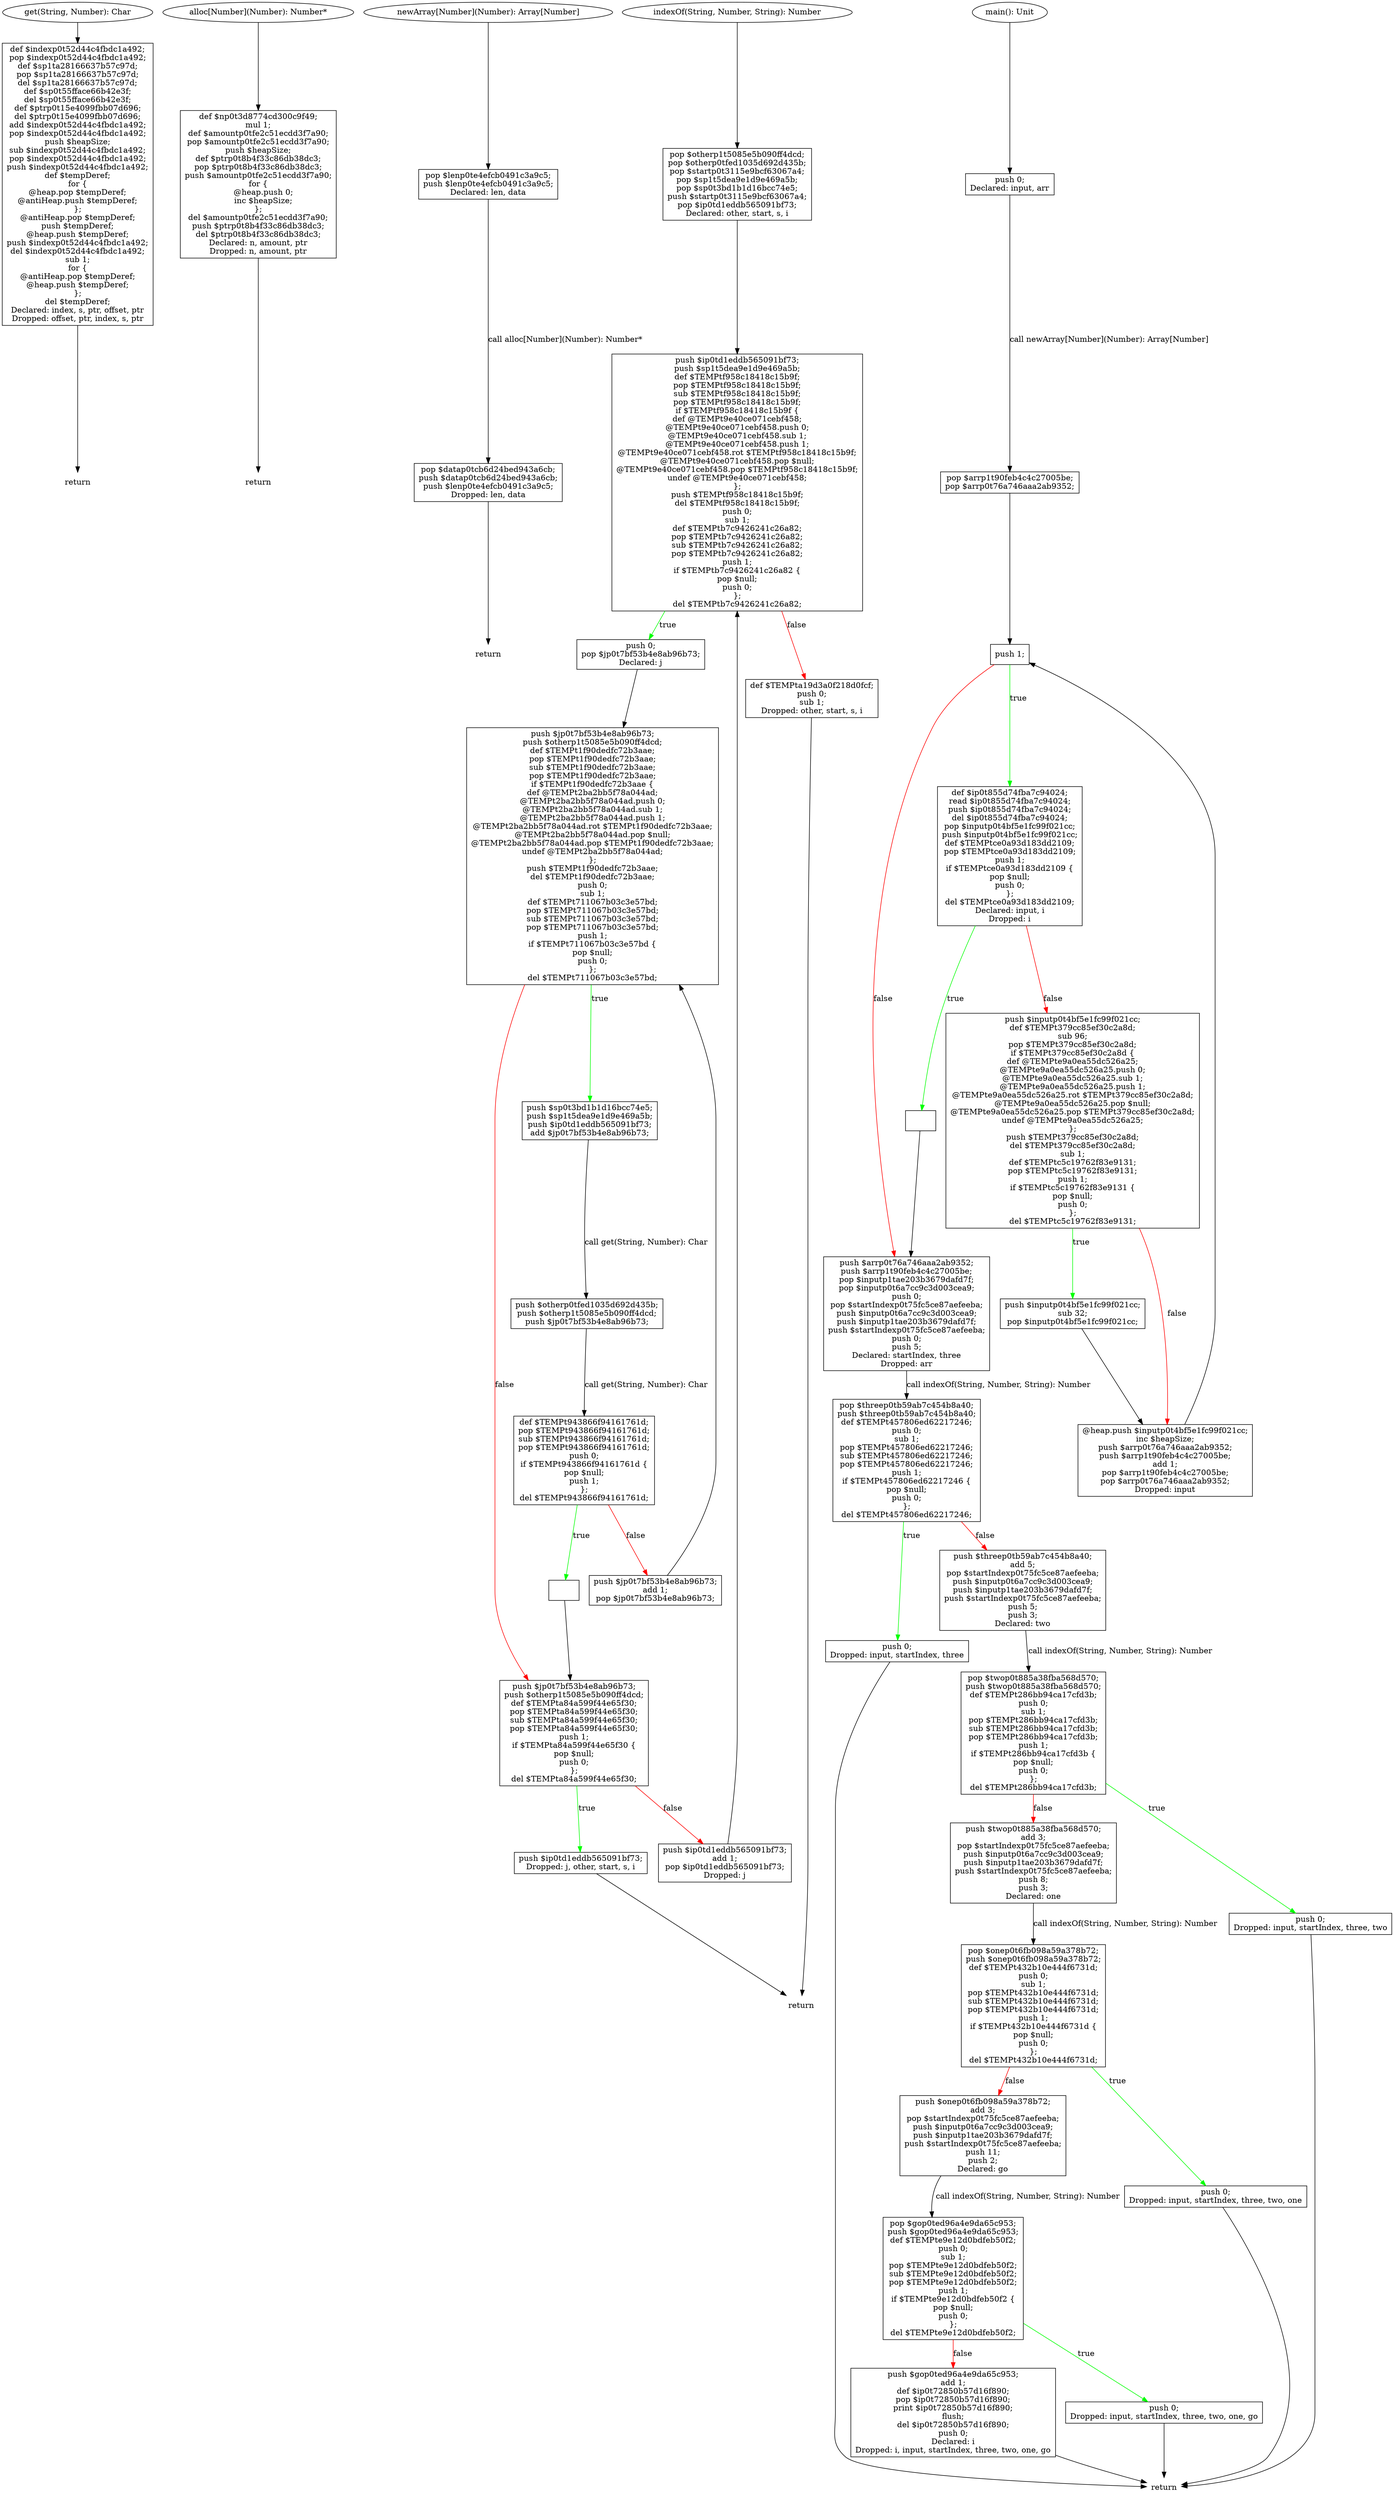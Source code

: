 digraph G { subgraph get {
rankdir=LR;
1012583408 [label="get(String, Number): Char"];
t6abeb87af18022d2 [shape=plaintext, label=return];
t8778c37ddbceeac9 [label="def $indexp0t52d44c4fbdc1a492;\npop $indexp0t52d44c4fbdc1a492;\ndef $sp1ta28166637b57c97d;\npop $sp1ta28166637b57c97d;\ndel $sp1ta28166637b57c97d;\ndef $sp0t55fface66b42e3f;\ndel $sp0t55fface66b42e3f;\ndef $ptrp0t15e4099fbb07d696;\ndel $ptrp0t15e4099fbb07d696;\nadd $indexp0t52d44c4fbdc1a492;\npop $indexp0t52d44c4fbdc1a492;\npush $heapSize;\nsub $indexp0t52d44c4fbdc1a492;\npop $indexp0t52d44c4fbdc1a492;\npush $indexp0t52d44c4fbdc1a492;\ndef $tempDeref;\nfor {\n@heap.pop $tempDeref;\n@antiHeap.push $tempDeref;\n};\n@antiHeap.pop $tempDeref;\npush $tempDeref;\n@heap.push $tempDeref;\npush $indexp0t52d44c4fbdc1a492;\ndel $indexp0t52d44c4fbdc1a492;\nsub 1;\nfor {\n@antiHeap.pop $tempDeref;\n@heap.push $tempDeref;\n};\ndel $tempDeref;\nDeclared: index, s, ptr, offset, ptr\nDropped: offset, ptr, index, s, ptr" shape=box];
1012583408 -> t8778c37ddbceeac9;
t8778c37ddbceeac9 -> t6abeb87af18022d2;
}

subgraph alloc {
rankdir=LR;
396209919 [label="alloc[Number](Number): Number*"];
te6cfbb1ea21748d [shape=plaintext, label=return];
te66db16eacd2f1f0 [label="def $np0t3d8774cd300c9f49;\nmul 1;\ndef $amountp0tfe2c51ecdd3f7a90;\npop $amountp0tfe2c51ecdd3f7a90;\npush $heapSize;\ndef $ptrp0t8b4f33c86db38dc3;\npop $ptrp0t8b4f33c86db38dc3;\npush $amountp0tfe2c51ecdd3f7a90;\nfor {\n    @heap.push 0;\n    inc $heapSize;\n};\ndel $amountp0tfe2c51ecdd3f7a90;\npush $ptrp0t8b4f33c86db38dc3;\ndel $ptrp0t8b4f33c86db38dc3;\nDeclared: n, amount, ptr\nDropped: n, amount, ptr" shape=box];
396209919 -> te66db16eacd2f1f0;
te66db16eacd2f1f0 -> te6cfbb1ea21748d;
}

subgraph newArray {
rankdir=LR;
1889437795 [label="newArray[Number](Number): Array[Number]"];
t83e3138ff269287e [shape=plaintext, label=return];
tea116029bdc2b0a2 [label="pop $lenp0te4efcb0491c3a9c5;\npush $lenp0te4efcb0491c3a9c5;\nDeclared: len, data" shape=box];
t9badf2f6c452a280 [label="pop $datap0tcb6d24bed943a6cb;\npush $datap0tcb6d24bed943a6cb;\npush $lenp0te4efcb0491c3a9c5;\nDropped: len, data" shape=box];
1889437795 -> tea116029bdc2b0a2;
tea116029bdc2b0a2 -> t9badf2f6c452a280 [label="call alloc[Number](Number): Number*"];
t9badf2f6c452a280 -> t83e3138ff269287e;
}

subgraph indexOf {
rankdir=LR;
1944283079 [label="indexOf(String, Number, String): Number"];
t8c358ea26ade51b4 [shape=plaintext, label=return];
t4ad2b876b5d31734 [label="pop $otherp1t5085e5b090ff4dcd;\npop $otherp0tfed1035d692d435b;\npop $startp0t3115e9bcf63067a4;\npop $sp1t5dea9e1d9e469a5b;\npop $sp0t3bd1b1d16bcc74e5;\npush $startp0t3115e9bcf63067a4;\npop $ip0td1eddb565091bf73;\nDeclared: other, start, s, i" shape=box];
t2a8fbbaac1f0d565 [label="push $ip0td1eddb565091bf73;\npush $sp1t5dea9e1d9e469a5b;\ndef $TEMPtf958c18418c15b9f;\npop $TEMPtf958c18418c15b9f;\nsub $TEMPtf958c18418c15b9f;\npop $TEMPtf958c18418c15b9f;\nif $TEMPtf958c18418c15b9f {\ndef @TEMPt9e40ce071cebf458;\n@TEMPt9e40ce071cebf458.push 0;\n@TEMPt9e40ce071cebf458.sub 1;\n@TEMPt9e40ce071cebf458.push 1;\n@TEMPt9e40ce071cebf458.rot $TEMPtf958c18418c15b9f;\n@TEMPt9e40ce071cebf458.pop $null;\n@TEMPt9e40ce071cebf458.pop $TEMPtf958c18418c15b9f;\nundef @TEMPt9e40ce071cebf458;\n};\npush $TEMPtf958c18418c15b9f;\ndel $TEMPtf958c18418c15b9f;\npush 0;\nsub 1;\ndef $TEMPtb7c9426241c26a82;\npop $TEMPtb7c9426241c26a82;\nsub $TEMPtb7c9426241c26a82;\npop $TEMPtb7c9426241c26a82;\npush 1;\nif $TEMPtb7c9426241c26a82 {\npop $null;\npush 0;\n};\ndel $TEMPtb7c9426241c26a82;" shape=box];
t746edac2ab4aaa6c [label="push 0;\npop $jp0t7bf53b4e8ab96b73;\nDeclared: j" shape=box];
t79b5858369739ded [label="push $jp0t7bf53b4e8ab96b73;\npush $otherp1t5085e5b090ff4dcd;\ndef $TEMPt1f90dedfc72b3aae;\npop $TEMPt1f90dedfc72b3aae;\nsub $TEMPt1f90dedfc72b3aae;\npop $TEMPt1f90dedfc72b3aae;\nif $TEMPt1f90dedfc72b3aae {\ndef @TEMPt2ba2bb5f78a044ad;\n@TEMPt2ba2bb5f78a044ad.push 0;\n@TEMPt2ba2bb5f78a044ad.sub 1;\n@TEMPt2ba2bb5f78a044ad.push 1;\n@TEMPt2ba2bb5f78a044ad.rot $TEMPt1f90dedfc72b3aae;\n@TEMPt2ba2bb5f78a044ad.pop $null;\n@TEMPt2ba2bb5f78a044ad.pop $TEMPt1f90dedfc72b3aae;\nundef @TEMPt2ba2bb5f78a044ad;\n};\npush $TEMPt1f90dedfc72b3aae;\ndel $TEMPt1f90dedfc72b3aae;\npush 0;\nsub 1;\ndef $TEMPt711067b03c3e57bd;\npop $TEMPt711067b03c3e57bd;\nsub $TEMPt711067b03c3e57bd;\npop $TEMPt711067b03c3e57bd;\npush 1;\nif $TEMPt711067b03c3e57bd {\npop $null;\npush 0;\n};\ndel $TEMPt711067b03c3e57bd;" shape=box];
t1ee3b9b49560132a [label="push $sp0t3bd1b1d16bcc74e5;\npush $sp1t5dea9e1d9e469a5b;\npush $ip0td1eddb565091bf73;\nadd $jp0t7bf53b4e8ab96b73;" shape=box];
t7187da5c91d5ea56 [label="push $otherp0tfed1035d692d435b;\npush $otherp1t5085e5b090ff4dcd;\npush $jp0t7bf53b4e8ab96b73;" shape=box];
t23a135ddb31a29fb [label="def $TEMPt943866f94161761d;\npop $TEMPt943866f94161761d;\nsub $TEMPt943866f94161761d;\npop $TEMPt943866f94161761d;\npush 0;\nif $TEMPt943866f94161761d {\npop $null;\npush 1;\n};\ndel $TEMPt943866f94161761d;" shape=box];
td0786a7449b0979a [label="" shape=box];
t9d46d81e3eaeee44 [label="push $jp0t7bf53b4e8ab96b73;\npush $otherp1t5085e5b090ff4dcd;\ndef $TEMPta84a599f44e65f30;\npop $TEMPta84a599f44e65f30;\nsub $TEMPta84a599f44e65f30;\npop $TEMPta84a599f44e65f30;\npush 1;\nif $TEMPta84a599f44e65f30 {\npop $null;\npush 0;\n};\ndel $TEMPta84a599f44e65f30;" shape=box];
tf2cbec325307341b [label="push $ip0td1eddb565091bf73;\nDropped: j, other, start, s, i" shape=box];
td8dc71ed25ec3db2 [label="push $ip0td1eddb565091bf73;\nadd 1;\npop $ip0td1eddb565091bf73;\nDropped: j" shape=box];
tf06c511aa16a8d59 [label="push $jp0t7bf53b4e8ab96b73;\nadd 1;\npop $jp0t7bf53b4e8ab96b73;" shape=box];
t1a4723e31b09e6c1 [label="def $TEMPta19d3a0f218d0fcf;\npush 0;\nsub 1;\nDropped: other, start, s, i" shape=box];
1944283079 -> t4ad2b876b5d31734;
t4ad2b876b5d31734 -> t2a8fbbaac1f0d565;
t2a8fbbaac1f0d565 -> t746edac2ab4aaa6c [label=true color=green];
t2a8fbbaac1f0d565 -> t1a4723e31b09e6c1 [label=false color=red];
t746edac2ab4aaa6c -> t79b5858369739ded;
t79b5858369739ded -> t1ee3b9b49560132a [label=true color=green];
t79b5858369739ded -> t9d46d81e3eaeee44 [label=false color=red];
t1ee3b9b49560132a -> t7187da5c91d5ea56 [label="call get(String, Number): Char"];
t7187da5c91d5ea56 -> t23a135ddb31a29fb [label="call get(String, Number): Char"];
t23a135ddb31a29fb -> td0786a7449b0979a [label=true color=green];
t23a135ddb31a29fb -> tf06c511aa16a8d59 [label=false color=red];
td0786a7449b0979a -> t9d46d81e3eaeee44;
t9d46d81e3eaeee44 -> tf2cbec325307341b [label=true color=green];
t9d46d81e3eaeee44 -> td8dc71ed25ec3db2 [label=false color=red];
tf2cbec325307341b -> t8c358ea26ade51b4;
td8dc71ed25ec3db2 -> t2a8fbbaac1f0d565;
tf06c511aa16a8d59 -> t79b5858369739ded;
t1a4723e31b09e6c1 -> t8c358ea26ade51b4;
}

subgraph main {
rankdir=LR;
1211053195 [label="main(): Unit"];
td1a771173cedb3d8 [shape=plaintext, label=return];
t2d14fb74ece393f6 [label="push 0;\nDeclared: input, arr" shape=box];
tfc467746e3e2e7bf [label="pop $arrp1t90feb4c4c27005be;\npop $arrp0t76a746aaa2ab9352;" shape=box];
t46bd4fe84763a435 [label="push 1;" shape=box];
teb3d7ff7ddcda7bb [label="def $ip0t855d74fba7c94024;\nread $ip0t855d74fba7c94024;\npush $ip0t855d74fba7c94024;\ndel $ip0t855d74fba7c94024;\npop $inputp0t4bf5e1fc99f021cc;\npush $inputp0t4bf5e1fc99f021cc;\ndef $TEMPtce0a93d183dd2109;\npop $TEMPtce0a93d183dd2109;\npush 1;\nif $TEMPtce0a93d183dd2109 {\npop $null;\npush 0;\n};\ndel $TEMPtce0a93d183dd2109;\nDeclared: input, i\nDropped: i" shape=box];
t66248d8681d21b04 [label="" shape=box];
t1ab4bd88bfc6ba05 [label="push $arrp0t76a746aaa2ab9352;\npush $arrp1t90feb4c4c27005be;\npop $inputp1tae203b3679dafd7f;\npop $inputp0t6a7cc9c3d003cea9;\npush 0;\npop $startIndexp0t75fc5ce87aefeeba;\npush $inputp0t6a7cc9c3d003cea9;\npush $inputp1tae203b3679dafd7f;\npush $startIndexp0t75fc5ce87aefeeba;\npush 0;\npush 5;\nDeclared: startIndex, three\nDropped: arr" shape=box];
t2e3faa0d2216874c [label="pop $threep0tb59ab7c454b8a40;\npush $threep0tb59ab7c454b8a40;\ndef $TEMPt457806ed62217246;\npush 0;\nsub 1;\npop $TEMPt457806ed62217246;\nsub $TEMPt457806ed62217246;\npop $TEMPt457806ed62217246;\npush 1;\nif $TEMPt457806ed62217246 {\npop $null;\npush 0;\n};\ndel $TEMPt457806ed62217246;" shape=box];
t3e9247189fe9032 [label="push 0;\nDropped: input, startIndex, three" shape=box];
tfd021ee586d26d16 [label="push $threep0tb59ab7c454b8a40;\nadd 5;\npop $startIndexp0t75fc5ce87aefeeba;\npush $inputp0t6a7cc9c3d003cea9;\npush $inputp1tae203b3679dafd7f;\npush $startIndexp0t75fc5ce87aefeeba;\npush 5;\npush 3;\nDeclared: two" shape=box];
tadae99fb67a9edf9 [label="pop $twop0t885a38fba568d570;\npush $twop0t885a38fba568d570;\ndef $TEMPt286bb94ca17cfd3b;\npush 0;\nsub 1;\npop $TEMPt286bb94ca17cfd3b;\nsub $TEMPt286bb94ca17cfd3b;\npop $TEMPt286bb94ca17cfd3b;\npush 1;\nif $TEMPt286bb94ca17cfd3b {\npop $null;\npush 0;\n};\ndel $TEMPt286bb94ca17cfd3b;" shape=box];
ta20adf6b4652a000 [label="push 0;\nDropped: input, startIndex, three, two" shape=box];
tcbe015ac084de3dc [label="push $twop0t885a38fba568d570;\nadd 3;\npop $startIndexp0t75fc5ce87aefeeba;\npush $inputp0t6a7cc9c3d003cea9;\npush $inputp1tae203b3679dafd7f;\npush $startIndexp0t75fc5ce87aefeeba;\npush 8;\npush 3;\nDeclared: one" shape=box];
tb07e1ad3ca09e58e [label="pop $onep0t6fb098a59a378b72;\npush $onep0t6fb098a59a378b72;\ndef $TEMPt432b10e444f6731d;\npush 0;\nsub 1;\npop $TEMPt432b10e444f6731d;\nsub $TEMPt432b10e444f6731d;\npop $TEMPt432b10e444f6731d;\npush 1;\nif $TEMPt432b10e444f6731d {\npop $null;\npush 0;\n};\ndel $TEMPt432b10e444f6731d;" shape=box];
td05848efa3787d60 [label="push 0;\nDropped: input, startIndex, three, two, one" shape=box];
te29d9e43c68570 [label="push $onep0t6fb098a59a378b72;\nadd 3;\npop $startIndexp0t75fc5ce87aefeeba;\npush $inputp0t6a7cc9c3d003cea9;\npush $inputp1tae203b3679dafd7f;\npush $startIndexp0t75fc5ce87aefeeba;\npush 11;\npush 2;\nDeclared: go" shape=box];
tf4bfaefeac3945c0 [label="pop $gop0ted96a4e9da65c953;\npush $gop0ted96a4e9da65c953;\ndef $TEMPte9e12d0bdfeb50f2;\npush 0;\nsub 1;\npop $TEMPte9e12d0bdfeb50f2;\nsub $TEMPte9e12d0bdfeb50f2;\npop $TEMPte9e12d0bdfeb50f2;\npush 1;\nif $TEMPte9e12d0bdfeb50f2 {\npop $null;\npush 0;\n};\ndel $TEMPte9e12d0bdfeb50f2;" shape=box];
t392eba63b343dcb6 [label="push 0;\nDropped: input, startIndex, three, two, one, go" shape=box];
ta45425a16682537e [label="push $gop0ted96a4e9da65c953;\nadd 1;\ndef $ip0t72850b57d16f890;\npop $ip0t72850b57d16f890;\nprint $ip0t72850b57d16f890;\nflush;\ndel $ip0t72850b57d16f890;\npush 0;\nDeclared: i\nDropped: i, input, startIndex, three, two, one, go" shape=box];
te85e94e5ffdc873f [label="push $inputp0t4bf5e1fc99f021cc;\ndef $TEMPt379cc85ef30c2a8d;\nsub 96;\npop $TEMPt379cc85ef30c2a8d;\nif $TEMPt379cc85ef30c2a8d {\ndef @TEMPte9a0ea55dc526a25;\n@TEMPte9a0ea55dc526a25.push 0;\n@TEMPte9a0ea55dc526a25.sub 1;\n@TEMPte9a0ea55dc526a25.push 1;\n@TEMPte9a0ea55dc526a25.rot $TEMPt379cc85ef30c2a8d;\n@TEMPte9a0ea55dc526a25.pop $null;\n@TEMPte9a0ea55dc526a25.pop $TEMPt379cc85ef30c2a8d;\nundef @TEMPte9a0ea55dc526a25;\n};\npush $TEMPt379cc85ef30c2a8d;\ndel $TEMPt379cc85ef30c2a8d;\nsub 1;\ndef $TEMPtc5c19762f83e9131;\npop $TEMPtc5c19762f83e9131;\npush 1;\nif $TEMPtc5c19762f83e9131 {\npop $null;\npush 0;\n};\ndel $TEMPtc5c19762f83e9131;" shape=box];
t61e60bda156851aa [label="push $inputp0t4bf5e1fc99f021cc;\nsub 32;\npop $inputp0t4bf5e1fc99f021cc;" shape=box];
t68a964e1baf5026b [label="@heap.push $inputp0t4bf5e1fc99f021cc;\ninc $heapSize;\npush $arrp0t76a746aaa2ab9352;\npush $arrp1t90feb4c4c27005be;\nadd 1;\npop $arrp1t90feb4c4c27005be;\npop $arrp0t76a746aaa2ab9352;\nDropped: input" shape=box];
1211053195 -> t2d14fb74ece393f6;
t2d14fb74ece393f6 -> tfc467746e3e2e7bf [label="call newArray[Number](Number): Array[Number]"];
tfc467746e3e2e7bf -> t46bd4fe84763a435;
t46bd4fe84763a435 -> teb3d7ff7ddcda7bb [label=true color=green];
t46bd4fe84763a435 -> t1ab4bd88bfc6ba05 [label=false color=red];
teb3d7ff7ddcda7bb -> t66248d8681d21b04 [label=true color=green];
teb3d7ff7ddcda7bb -> te85e94e5ffdc873f [label=false color=red];
t66248d8681d21b04 -> t1ab4bd88bfc6ba05;
t1ab4bd88bfc6ba05 -> t2e3faa0d2216874c [label="call indexOf(String, Number, String): Number"];
t2e3faa0d2216874c -> t3e9247189fe9032 [label=true color=green];
t2e3faa0d2216874c -> tfd021ee586d26d16 [label=false color=red];
t3e9247189fe9032 -> td1a771173cedb3d8;
tfd021ee586d26d16 -> tadae99fb67a9edf9 [label="call indexOf(String, Number, String): Number"];
tadae99fb67a9edf9 -> ta20adf6b4652a000 [label=true color=green];
tadae99fb67a9edf9 -> tcbe015ac084de3dc [label=false color=red];
ta20adf6b4652a000 -> td1a771173cedb3d8;
tcbe015ac084de3dc -> tb07e1ad3ca09e58e [label="call indexOf(String, Number, String): Number"];
tb07e1ad3ca09e58e -> td05848efa3787d60 [label=true color=green];
tb07e1ad3ca09e58e -> te29d9e43c68570 [label=false color=red];
td05848efa3787d60 -> td1a771173cedb3d8;
te29d9e43c68570 -> tf4bfaefeac3945c0 [label="call indexOf(String, Number, String): Number"];
tf4bfaefeac3945c0 -> t392eba63b343dcb6 [label=true color=green];
tf4bfaefeac3945c0 -> ta45425a16682537e [label=false color=red];
t392eba63b343dcb6 -> td1a771173cedb3d8;
ta45425a16682537e -> td1a771173cedb3d8;
te85e94e5ffdc873f -> t61e60bda156851aa [label=true color=green];
te85e94e5ffdc873f -> t68a964e1baf5026b [label=false color=red];
t61e60bda156851aa -> t68a964e1baf5026b;
t68a964e1baf5026b -> t46bd4fe84763a435;
}
 }
